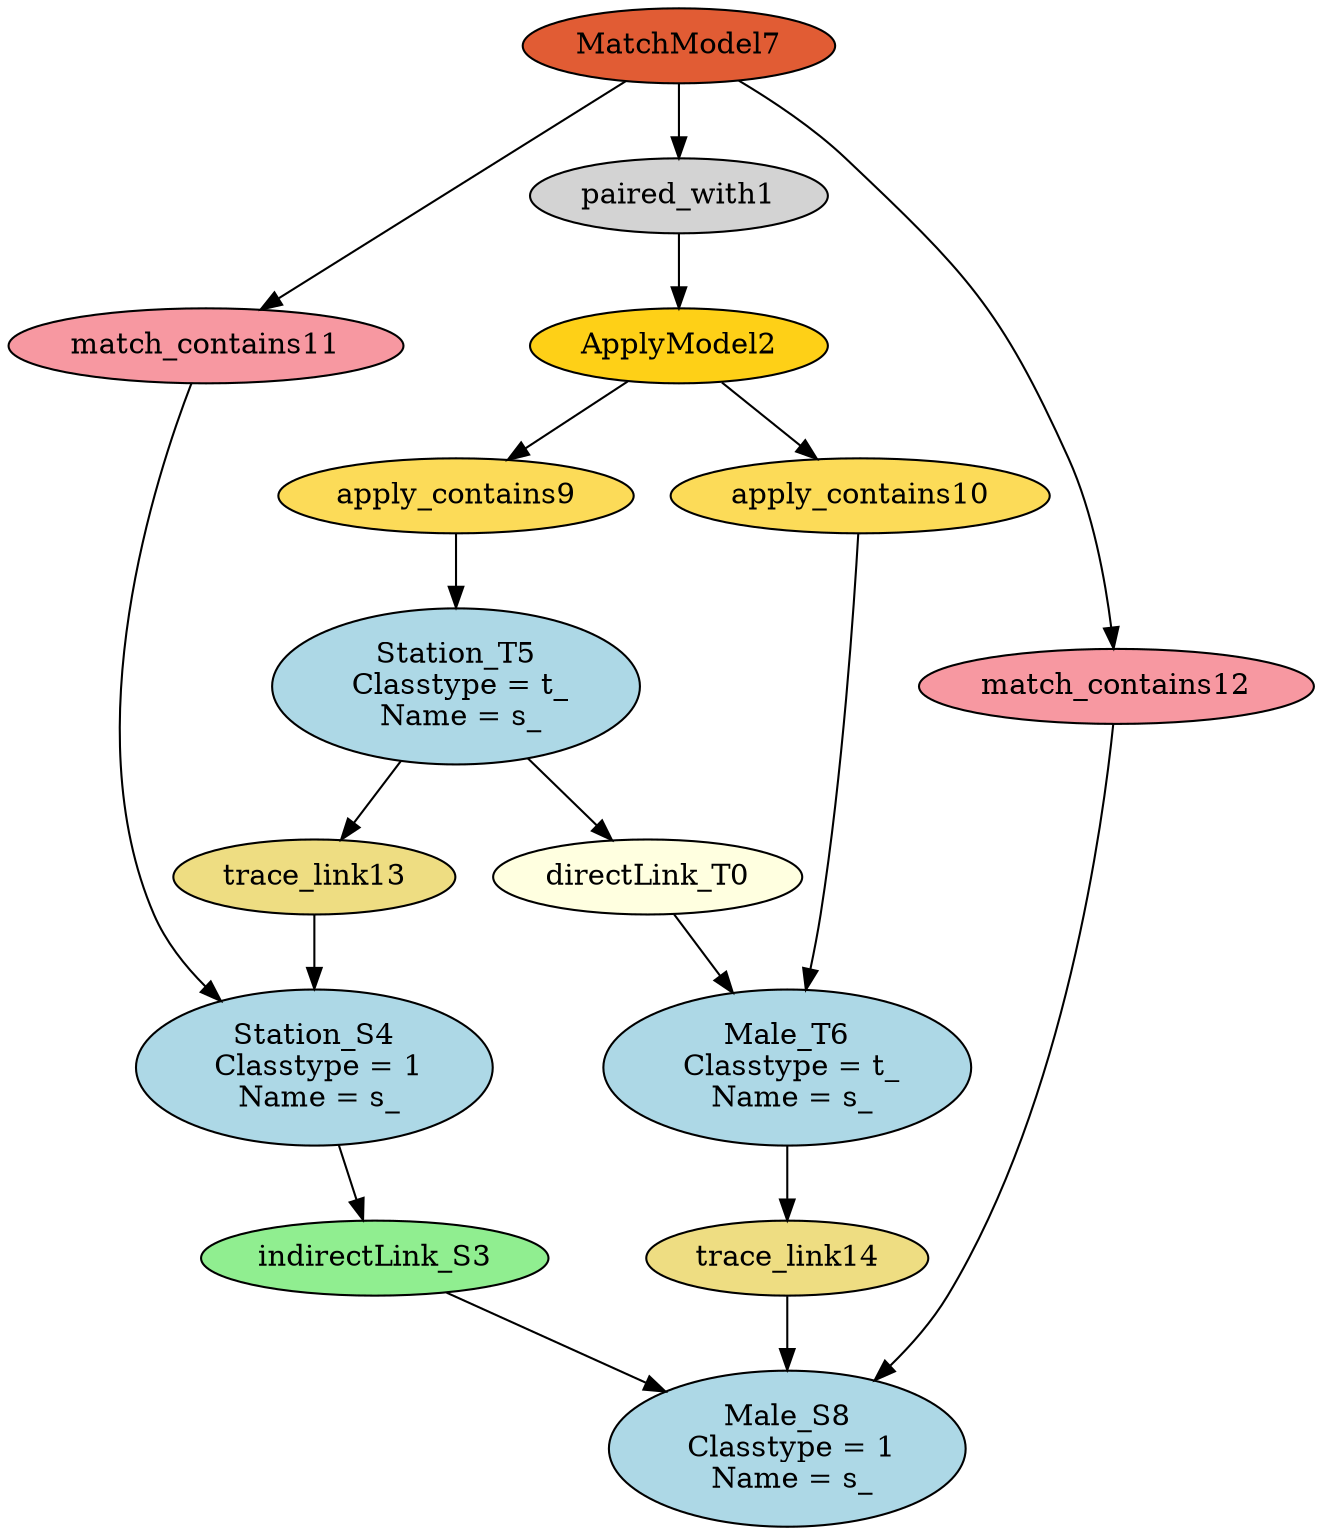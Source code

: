 digraph SM2SM {
"directLink_T0\n" [style=filled, fillcolor=lightyellow];
paired_with1 [style=filled, fillcolor=lightgray];
ApplyModel2 [style=filled, fillcolor="#FED017"];
indirectLink_S3 [style=filled, fillcolor=lightgreen];
"Station_S4\n Classtype = 1\n Name = s_" [style=filled, fillcolor=lightblue];
"Station_T5\n Classtype = t_\n Name = s_" [style=filled, fillcolor=lightblue];
"Male_T6\n Classtype = t_\n Name = s_" [style=filled, fillcolor=lightblue];
MatchModel7 [style=filled, fillcolor="#E15C34"];
"Male_S8\n Classtype = 1\n Name = s_" [style=filled, fillcolor=lightblue];
apply_contains9 [style=filled, fillcolor="#FCDB58"];
apply_contains10 [style=filled, fillcolor="#FCDB58"];
match_contains11 [style=filled, fillcolor="#F798A1"];
match_contains12 [style=filled, fillcolor="#F798A1"];
trace_link13 [style=filled, fillcolor=lightgoldenrod];
trace_link14 [style=filled, fillcolor=lightgoldenrod];
ApplyModel2 -> apply_contains9;
apply_contains9 -> "Station_T5\n Classtype = t_\n Name = s_";
ApplyModel2 -> apply_contains10;
apply_contains10 -> "Male_T6\n Classtype = t_\n Name = s_";
"Station_T5\n Classtype = t_\n Name = s_" -> "directLink_T0\n";
"directLink_T0\n" -> "Male_T6\n Classtype = t_\n Name = s_";
MatchModel7 -> paired_with1;
paired_with1 -> ApplyModel2;
"Station_S4\n Classtype = 1\n Name = s_" -> indirectLink_S3;
indirectLink_S3 -> "Male_S8\n Classtype = 1\n Name = s_";
match_contains11 -> "Station_S4\n Classtype = 1\n Name = s_";
trace_link13 -> "Station_S4\n Classtype = 1\n Name = s_";
"Station_T5\n Classtype = t_\n Name = s_" -> trace_link13;
MatchModel7 -> match_contains11;
MatchModel7 -> match_contains12;
match_contains12 -> "Male_S8\n Classtype = 1\n Name = s_";
"Male_T6\n Classtype = t_\n Name = s_" -> trace_link14;
trace_link14 -> "Male_S8\n Classtype = 1\n Name = s_";
}
